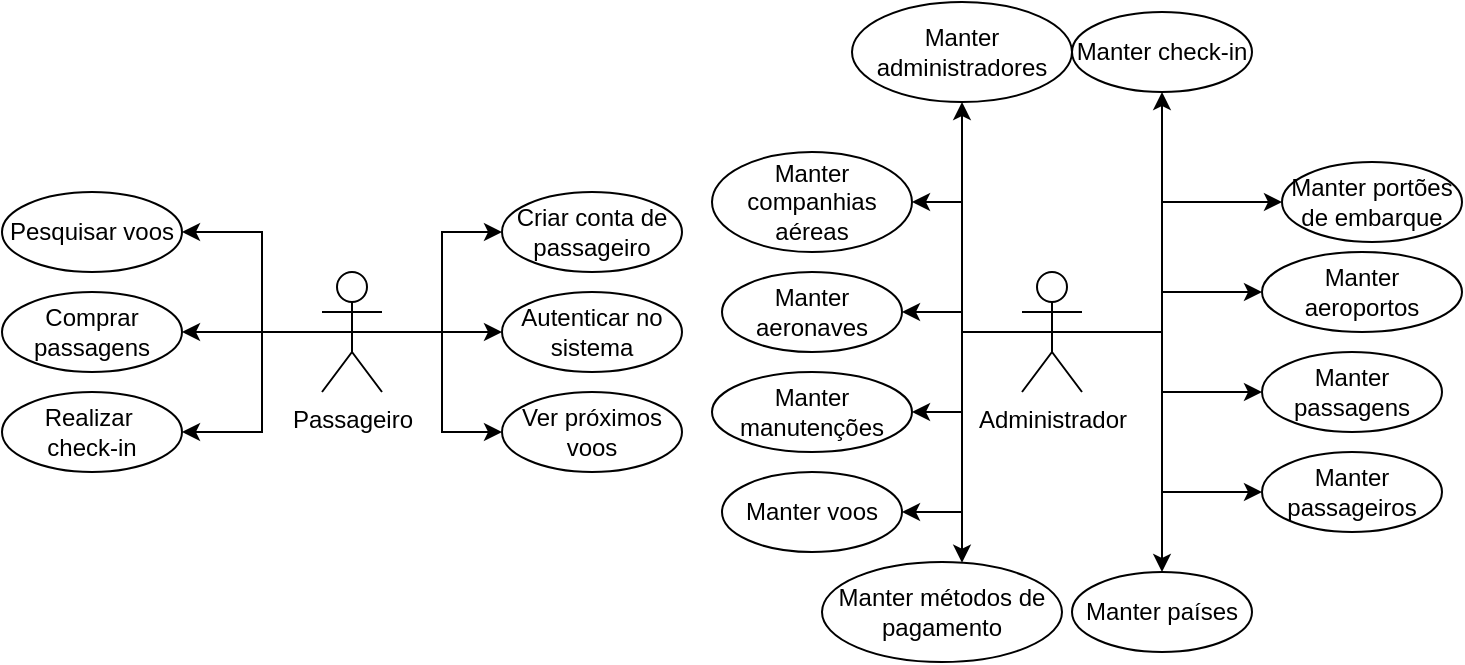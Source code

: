 <mxfile version="25.0.3">
  <diagram name="Página-1" id="lmha-517nniCLPN6JwKE">
    <mxGraphModel dx="819" dy="403" grid="1" gridSize="10" guides="1" tooltips="1" connect="1" arrows="1" fold="1" page="1" pageScale="1" pageWidth="827" pageHeight="1169" math="0" shadow="0">
      <root>
        <mxCell id="0" />
        <mxCell id="1" parent="0" />
        <mxCell id="qFhB5HEPBamgJlPAgSz2-9" style="edgeStyle=orthogonalEdgeStyle;rounded=0;orthogonalLoop=1;jettySize=auto;html=1;exitX=0.5;exitY=0.5;exitDx=0;exitDy=0;exitPerimeter=0;entryX=0;entryY=0.5;entryDx=0;entryDy=0;" parent="1" source="qFhB5HEPBamgJlPAgSz2-1" target="GnrFOolTsA4xDCtrEcNS-4" edge="1">
          <mxGeometry relative="1" as="geometry">
            <Array as="points">
              <mxPoint x="250" y="340" />
              <mxPoint x="250" y="290" />
            </Array>
          </mxGeometry>
        </mxCell>
        <mxCell id="qFhB5HEPBamgJlPAgSz2-10" style="edgeStyle=orthogonalEdgeStyle;rounded=0;orthogonalLoop=1;jettySize=auto;html=1;exitX=0.5;exitY=0.5;exitDx=0;exitDy=0;exitPerimeter=0;entryX=1;entryY=0.5;entryDx=0;entryDy=0;" parent="1" source="qFhB5HEPBamgJlPAgSz2-1" target="qFhB5HEPBamgJlPAgSz2-5" edge="1">
          <mxGeometry relative="1" as="geometry">
            <Array as="points">
              <mxPoint x="160" y="340" />
              <mxPoint x="160" y="290" />
            </Array>
          </mxGeometry>
        </mxCell>
        <mxCell id="qFhB5HEPBamgJlPAgSz2-11" style="edgeStyle=orthogonalEdgeStyle;rounded=0;orthogonalLoop=1;jettySize=auto;html=1;exitX=0.5;exitY=0.5;exitDx=0;exitDy=0;exitPerimeter=0;entryX=1;entryY=0.5;entryDx=0;entryDy=0;" parent="1" source="qFhB5HEPBamgJlPAgSz2-1" target="qFhB5HEPBamgJlPAgSz2-6" edge="1">
          <mxGeometry relative="1" as="geometry">
            <Array as="points">
              <mxPoint x="140" y="340" />
              <mxPoint x="140" y="340" />
            </Array>
          </mxGeometry>
        </mxCell>
        <mxCell id="qFhB5HEPBamgJlPAgSz2-12" style="edgeStyle=orthogonalEdgeStyle;rounded=0;orthogonalLoop=1;jettySize=auto;html=1;exitX=0.5;exitY=0.5;exitDx=0;exitDy=0;exitPerimeter=0;entryX=1;entryY=0.5;entryDx=0;entryDy=0;" parent="1" source="qFhB5HEPBamgJlPAgSz2-1" target="qFhB5HEPBamgJlPAgSz2-7" edge="1">
          <mxGeometry relative="1" as="geometry">
            <Array as="points">
              <mxPoint x="160" y="340" />
              <mxPoint x="160" y="390" />
            </Array>
          </mxGeometry>
        </mxCell>
        <mxCell id="GnrFOolTsA4xDCtrEcNS-3" style="edgeStyle=orthogonalEdgeStyle;rounded=0;orthogonalLoop=1;jettySize=auto;html=1;exitX=0.5;exitY=0.5;exitDx=0;exitDy=0;exitPerimeter=0;entryX=0;entryY=0.5;entryDx=0;entryDy=0;" edge="1" parent="1" source="qFhB5HEPBamgJlPAgSz2-1" target="qFhB5HEPBamgJlPAgSz2-4">
          <mxGeometry relative="1" as="geometry">
            <Array as="points" />
          </mxGeometry>
        </mxCell>
        <mxCell id="GnrFOolTsA4xDCtrEcNS-5" style="edgeStyle=orthogonalEdgeStyle;rounded=0;orthogonalLoop=1;jettySize=auto;html=1;exitX=0.5;exitY=0.5;exitDx=0;exitDy=0;exitPerimeter=0;entryX=0;entryY=0.5;entryDx=0;entryDy=0;" edge="1" parent="1" source="qFhB5HEPBamgJlPAgSz2-1" target="GnrFOolTsA4xDCtrEcNS-1">
          <mxGeometry relative="1" as="geometry" />
        </mxCell>
        <mxCell id="qFhB5HEPBamgJlPAgSz2-1" value="Passageiro" style="shape=umlActor;verticalLabelPosition=bottom;verticalAlign=top;html=1;outlineConnect=0;" parent="1" vertex="1">
          <mxGeometry x="190" y="310" width="30" height="60" as="geometry" />
        </mxCell>
        <mxCell id="qFhB5HEPBamgJlPAgSz2-34" style="edgeStyle=orthogonalEdgeStyle;rounded=0;orthogonalLoop=1;jettySize=auto;html=1;exitX=0.5;exitY=0.5;exitDx=0;exitDy=0;exitPerimeter=0;entryX=0;entryY=0.5;entryDx=0;entryDy=0;" parent="1" source="qFhB5HEPBamgJlPAgSz2-3" target="qFhB5HEPBamgJlPAgSz2-16" edge="1">
          <mxGeometry relative="1" as="geometry">
            <Array as="points">
              <mxPoint x="610" y="340" />
              <mxPoint x="610" y="320" />
            </Array>
            <mxPoint x="555" y="344.99" as="sourcePoint" />
            <mxPoint x="630" y="360" as="targetPoint" />
          </mxGeometry>
        </mxCell>
        <mxCell id="qFhB5HEPBamgJlPAgSz2-35" style="edgeStyle=orthogonalEdgeStyle;rounded=0;orthogonalLoop=1;jettySize=auto;html=1;exitX=0.5;exitY=0.5;exitDx=0;exitDy=0;exitPerimeter=0;entryX=0;entryY=0.5;entryDx=0;entryDy=0;" parent="1" source="qFhB5HEPBamgJlPAgSz2-3" target="qFhB5HEPBamgJlPAgSz2-17" edge="1">
          <mxGeometry relative="1" as="geometry">
            <Array as="points">
              <mxPoint x="610" y="340" />
              <mxPoint x="610" y="275" />
            </Array>
          </mxGeometry>
        </mxCell>
        <mxCell id="qFhB5HEPBamgJlPAgSz2-36" style="edgeStyle=orthogonalEdgeStyle;rounded=0;orthogonalLoop=1;jettySize=auto;html=1;exitX=0.5;exitY=0.5;exitDx=0;exitDy=0;exitPerimeter=0;entryX=0;entryY=0.5;entryDx=0;entryDy=0;" parent="1" source="qFhB5HEPBamgJlPAgSz2-3" target="qFhB5HEPBamgJlPAgSz2-32" edge="1">
          <mxGeometry relative="1" as="geometry">
            <Array as="points">
              <mxPoint x="610" y="340" />
              <mxPoint x="610" y="370" />
            </Array>
          </mxGeometry>
        </mxCell>
        <mxCell id="qFhB5HEPBamgJlPAgSz2-37" style="edgeStyle=orthogonalEdgeStyle;rounded=0;orthogonalLoop=1;jettySize=auto;html=1;exitX=0.5;exitY=0.5;exitDx=0;exitDy=0;exitPerimeter=0;entryX=1;entryY=0.5;entryDx=0;entryDy=0;" parent="1" source="qFhB5HEPBamgJlPAgSz2-3" target="qFhB5HEPBamgJlPAgSz2-18" edge="1">
          <mxGeometry relative="1" as="geometry">
            <Array as="points">
              <mxPoint x="510" y="340" />
              <mxPoint x="510" y="275" />
            </Array>
          </mxGeometry>
        </mxCell>
        <mxCell id="qFhB5HEPBamgJlPAgSz2-38" style="edgeStyle=orthogonalEdgeStyle;rounded=0;orthogonalLoop=1;jettySize=auto;html=1;exitX=0.5;exitY=0.5;exitDx=0;exitDy=0;exitPerimeter=0;entryX=1;entryY=0.5;entryDx=0;entryDy=0;" parent="1" source="qFhB5HEPBamgJlPAgSz2-3" target="qFhB5HEPBamgJlPAgSz2-15" edge="1">
          <mxGeometry relative="1" as="geometry" />
        </mxCell>
        <mxCell id="qFhB5HEPBamgJlPAgSz2-39" style="edgeStyle=orthogonalEdgeStyle;rounded=0;orthogonalLoop=1;jettySize=auto;html=1;exitX=0.5;exitY=0.5;exitDx=0;exitDy=0;exitPerimeter=0;entryX=1;entryY=0.5;entryDx=0;entryDy=0;" parent="1" source="qFhB5HEPBamgJlPAgSz2-3" target="qFhB5HEPBamgJlPAgSz2-21" edge="1">
          <mxGeometry relative="1" as="geometry">
            <Array as="points">
              <mxPoint x="510" y="340" />
              <mxPoint x="510" y="380" />
            </Array>
          </mxGeometry>
        </mxCell>
        <mxCell id="qFhB5HEPBamgJlPAgSz2-40" style="edgeStyle=orthogonalEdgeStyle;rounded=0;orthogonalLoop=1;jettySize=auto;html=1;exitX=0.5;exitY=0.5;exitDx=0;exitDy=0;exitPerimeter=0;entryX=1;entryY=0.5;entryDx=0;entryDy=0;" parent="1" source="qFhB5HEPBamgJlPAgSz2-3" target="qFhB5HEPBamgJlPAgSz2-13" edge="1">
          <mxGeometry relative="1" as="geometry" />
        </mxCell>
        <mxCell id="GnrFOolTsA4xDCtrEcNS-14" style="edgeStyle=orthogonalEdgeStyle;rounded=0;orthogonalLoop=1;jettySize=auto;html=1;exitX=0.5;exitY=0.5;exitDx=0;exitDy=0;exitPerimeter=0;entryX=0.5;entryY=0;entryDx=0;entryDy=0;" edge="1" parent="1" source="qFhB5HEPBamgJlPAgSz2-3" target="GnrFOolTsA4xDCtrEcNS-9">
          <mxGeometry relative="1" as="geometry">
            <Array as="points">
              <mxPoint x="610" y="340" />
              <mxPoint x="610" y="460" />
            </Array>
          </mxGeometry>
        </mxCell>
        <mxCell id="GnrFOolTsA4xDCtrEcNS-15" value="" style="edgeStyle=orthogonalEdgeStyle;rounded=0;orthogonalLoop=1;jettySize=auto;html=1;" edge="1" parent="1" source="qFhB5HEPBamgJlPAgSz2-3" target="GnrFOolTsA4xDCtrEcNS-10">
          <mxGeometry relative="1" as="geometry">
            <Array as="points">
              <mxPoint x="510" y="340" />
            </Array>
          </mxGeometry>
        </mxCell>
        <mxCell id="GnrFOolTsA4xDCtrEcNS-16" style="edgeStyle=orthogonalEdgeStyle;rounded=0;orthogonalLoop=1;jettySize=auto;html=1;exitX=0.5;exitY=0.5;exitDx=0;exitDy=0;exitPerimeter=0;entryX=0.5;entryY=1;entryDx=0;entryDy=0;" edge="1" parent="1" source="qFhB5HEPBamgJlPAgSz2-3" target="GnrFOolTsA4xDCtrEcNS-13">
          <mxGeometry relative="1" as="geometry">
            <Array as="points">
              <mxPoint x="610" y="340" />
            </Array>
          </mxGeometry>
        </mxCell>
        <mxCell id="GnrFOolTsA4xDCtrEcNS-17" style="edgeStyle=orthogonalEdgeStyle;rounded=0;orthogonalLoop=1;jettySize=auto;html=1;exitX=0.5;exitY=0.5;exitDx=0;exitDy=0;exitPerimeter=0;entryX=0.5;entryY=1;entryDx=0;entryDy=0;" edge="1" parent="1" source="qFhB5HEPBamgJlPAgSz2-3" target="GnrFOolTsA4xDCtrEcNS-11">
          <mxGeometry relative="1" as="geometry">
            <Array as="points">
              <mxPoint x="510" y="340" />
              <mxPoint x="510" y="230" />
            </Array>
          </mxGeometry>
        </mxCell>
        <mxCell id="qFhB5HEPBamgJlPAgSz2-3" value="Administrador" style="shape=umlActor;verticalLabelPosition=bottom;verticalAlign=top;html=1;outlineConnect=0;" parent="1" vertex="1">
          <mxGeometry x="540" y="310" width="30" height="60" as="geometry" />
        </mxCell>
        <mxCell id="qFhB5HEPBamgJlPAgSz2-4" value="&lt;div&gt;Autenticar no&lt;/div&gt;&lt;div&gt;sistema&lt;br&gt;&lt;/div&gt;" style="ellipse;whiteSpace=wrap;html=1;" parent="1" vertex="1">
          <mxGeometry x="280" y="320" width="90" height="40" as="geometry" />
        </mxCell>
        <mxCell id="qFhB5HEPBamgJlPAgSz2-5" value="Pesquisar voos" style="ellipse;whiteSpace=wrap;html=1;" parent="1" vertex="1">
          <mxGeometry x="30" y="270" width="90" height="40" as="geometry" />
        </mxCell>
        <mxCell id="qFhB5HEPBamgJlPAgSz2-6" value="Comprar passagens" style="ellipse;whiteSpace=wrap;html=1;" parent="1" vertex="1">
          <mxGeometry x="30" y="320" width="90" height="40" as="geometry" />
        </mxCell>
        <mxCell id="qFhB5HEPBamgJlPAgSz2-7" value="&lt;div&gt;Realizar&amp;nbsp;&lt;/div&gt;&lt;div&gt;check-in&lt;/div&gt;" style="ellipse;whiteSpace=wrap;html=1;" parent="1" vertex="1">
          <mxGeometry x="30" y="370" width="90" height="40" as="geometry" />
        </mxCell>
        <mxCell id="qFhB5HEPBamgJlPAgSz2-13" value="Manter voos" style="ellipse;whiteSpace=wrap;html=1;" parent="1" vertex="1">
          <mxGeometry x="390" y="410" width="90" height="40" as="geometry" />
        </mxCell>
        <mxCell id="qFhB5HEPBamgJlPAgSz2-15" value="Manter aeronaves" style="ellipse;whiteSpace=wrap;html=1;" parent="1" vertex="1">
          <mxGeometry x="390" y="310" width="90" height="40" as="geometry" />
        </mxCell>
        <mxCell id="qFhB5HEPBamgJlPAgSz2-16" value="Manter aeroportos" style="ellipse;whiteSpace=wrap;html=1;" parent="1" vertex="1">
          <mxGeometry x="660" y="300" width="100" height="40" as="geometry" />
        </mxCell>
        <mxCell id="qFhB5HEPBamgJlPAgSz2-17" value="Manter portões de embarque" style="ellipse;whiteSpace=wrap;html=1;" parent="1" vertex="1">
          <mxGeometry x="670" y="255" width="90" height="40" as="geometry" />
        </mxCell>
        <mxCell id="qFhB5HEPBamgJlPAgSz2-18" value="Manter companhias aéreas" style="ellipse;whiteSpace=wrap;html=1;" parent="1" vertex="1">
          <mxGeometry x="385" y="250" width="100" height="50" as="geometry" />
        </mxCell>
        <mxCell id="qFhB5HEPBamgJlPAgSz2-21" value="Manter manutenções" style="ellipse;whiteSpace=wrap;html=1;" parent="1" vertex="1">
          <mxGeometry x="385" y="360" width="100" height="40" as="geometry" />
        </mxCell>
        <mxCell id="qFhB5HEPBamgJlPAgSz2-32" value="Manter passagens" style="ellipse;whiteSpace=wrap;html=1;" parent="1" vertex="1">
          <mxGeometry x="660" y="350" width="90" height="40" as="geometry" />
        </mxCell>
        <mxCell id="GnrFOolTsA4xDCtrEcNS-1" value="Ver próximos voos" style="ellipse;whiteSpace=wrap;html=1;" vertex="1" parent="1">
          <mxGeometry x="280" y="370" width="90" height="40" as="geometry" />
        </mxCell>
        <mxCell id="GnrFOolTsA4xDCtrEcNS-4" value="Criar conta de passageiro" style="ellipse;whiteSpace=wrap;html=1;" vertex="1" parent="1">
          <mxGeometry x="280" y="270" width="90" height="40" as="geometry" />
        </mxCell>
        <mxCell id="GnrFOolTsA4xDCtrEcNS-7" style="edgeStyle=orthogonalEdgeStyle;rounded=0;orthogonalLoop=1;jettySize=auto;html=1;exitX=0.5;exitY=0.5;exitDx=0;exitDy=0;exitPerimeter=0;entryX=0;entryY=0.5;entryDx=0;entryDy=0;" edge="1" parent="1" target="GnrFOolTsA4xDCtrEcNS-8" source="qFhB5HEPBamgJlPAgSz2-3">
          <mxGeometry relative="1" as="geometry">
            <mxPoint x="560" y="390" as="sourcePoint" />
            <Array as="points">
              <mxPoint x="610" y="340" />
              <mxPoint x="610" y="420" />
            </Array>
          </mxGeometry>
        </mxCell>
        <mxCell id="GnrFOolTsA4xDCtrEcNS-8" value="Manter passageiros" style="ellipse;whiteSpace=wrap;html=1;" vertex="1" parent="1">
          <mxGeometry x="660" y="400" width="90" height="40" as="geometry" />
        </mxCell>
        <mxCell id="GnrFOolTsA4xDCtrEcNS-9" value="Manter países" style="ellipse;whiteSpace=wrap;html=1;" vertex="1" parent="1">
          <mxGeometry x="565" y="460" width="90" height="40" as="geometry" />
        </mxCell>
        <mxCell id="GnrFOolTsA4xDCtrEcNS-10" value="Manter métodos de pagamento" style="ellipse;whiteSpace=wrap;html=1;" vertex="1" parent="1">
          <mxGeometry x="440" y="455" width="120" height="50" as="geometry" />
        </mxCell>
        <mxCell id="GnrFOolTsA4xDCtrEcNS-11" value="Manter administradores" style="ellipse;whiteSpace=wrap;html=1;" vertex="1" parent="1">
          <mxGeometry x="455" y="175" width="110" height="50" as="geometry" />
        </mxCell>
        <mxCell id="GnrFOolTsA4xDCtrEcNS-13" value="Manter check-in" style="ellipse;whiteSpace=wrap;html=1;" vertex="1" parent="1">
          <mxGeometry x="565" y="180" width="90" height="40" as="geometry" />
        </mxCell>
      </root>
    </mxGraphModel>
  </diagram>
</mxfile>
